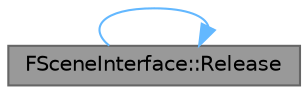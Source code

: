 digraph "FSceneInterface::Release"
{
 // INTERACTIVE_SVG=YES
 // LATEX_PDF_SIZE
  bgcolor="transparent";
  edge [fontname=Helvetica,fontsize=10,labelfontname=Helvetica,labelfontsize=10];
  node [fontname=Helvetica,fontsize=10,shape=box,height=0.2,width=0.4];
  rankdir="LR";
  Node1 [id="Node000001",label="FSceneInterface::Release",height=0.2,width=0.4,color="gray40", fillcolor="grey60", style="filled", fontcolor="black",tooltip="Release this scene and remove it from the rendering thread."];
  Node1 -> Node1 [id="edge1_Node000001_Node000001",color="steelblue1",style="solid",tooltip=" "];
}
